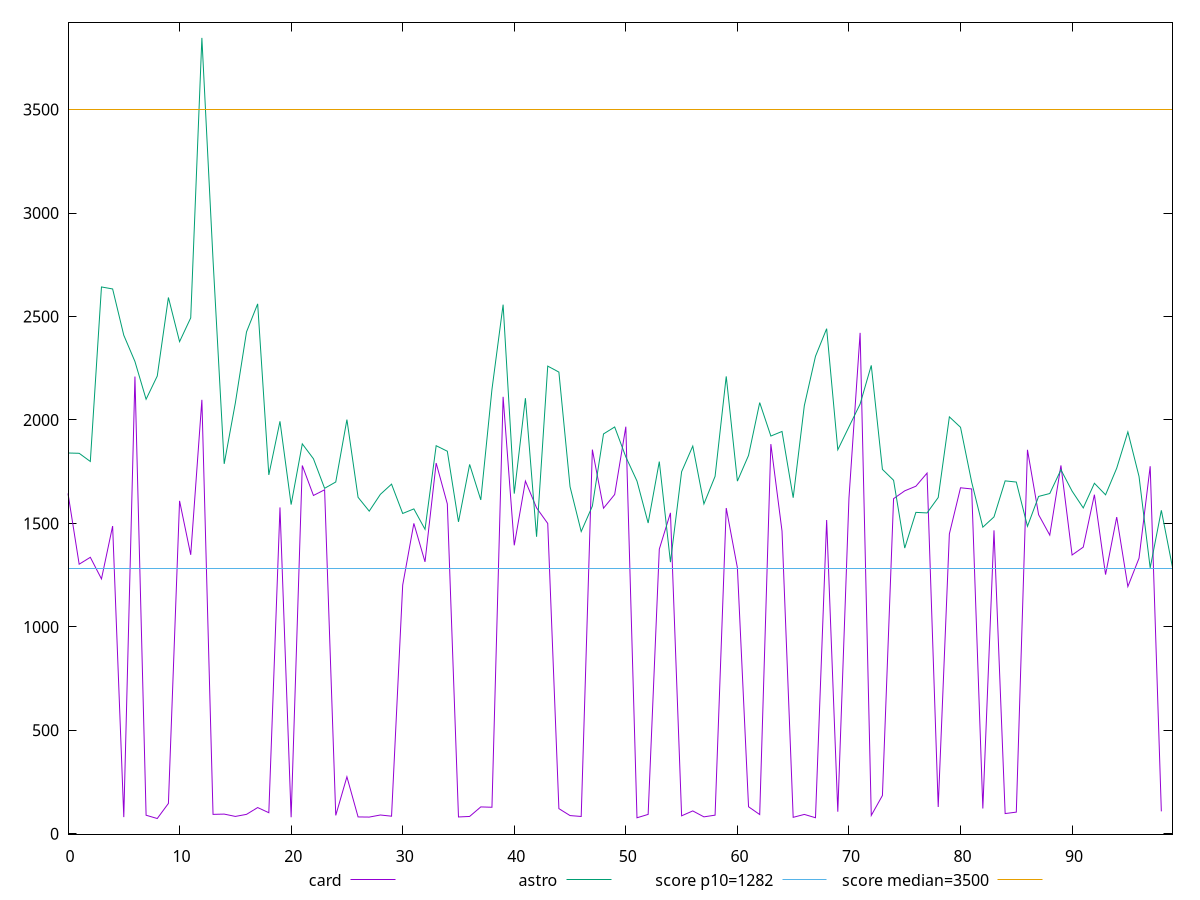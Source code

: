 reset

$card <<EOF
0 1644.7639999999988
1 1302.9159999999995
2 1336.2279999999994
3 1231.8799999999992
4 1487.232
5 80.53599999999997
6 2209.9199999999996
7 89.72800000000001
8 73.844
9 146.89199999999997
10 1608.9599999999991
11 1348.2199999999991
12 2097.1759999999995
13 93.876
14 95.208
15 83.98799999999997
16 93.91199999999998
17 126.832
18 101.904
19 1577.1839999999984
20 79.93999999999994
21 1779.8799999999994
22 1635.0479999999995
23 1662.5759999999996
24 88.98399999999995
25 275.4240000000002
26 81.56799999999996
27 80.764
28 90.868
29 85.10399999999996
30 1202.0519999999988
31 1500.1239999999998
32 1314.1639999999998
33 1791.6999999999985
34 1594.3159999999993
35 81.35199999999998
36 83.892
37 129.93200000000002
38 128.24400000000003
39 2111.739999999999
40 1394.183999999999
41 1704.6359999999988
42 1575.0719999999988
43 1499.8359999999989
44 121.56400000000001
45 88.07199999999999
46 83.74399999999999
47 1856.755999999999
48 1573.575999999999
49 1639.752
50 1967.3599999999988
51 77.42399999999998
52 93.75999999999996
53 1375.6399999999992
54 1551.0120000000004
55 86.86799999999998
56 110.58399999999997
57 81.87199999999999
58 90.09999999999997
59 1574.315999999999
60 1285.7399999999996
61 130.61599999999999
62 93.07999999999997
63 1883.3679999999993
64 1462.8839999999996
65 79.60799999999996
66 93.61199999999997
67 77.68799999999999
68 1516.3839999999989
69 106.56799999999998
70 1621.7999999999997
71 2420.9439999999986
72 88.77199999999996
73 185.1160000000001
74 1619.599999999999
75 1657.5079999999987
76 1679.7599999999984
77 1743.1279999999995
78 129.62400000000005
79 1449.1279999999995
80 1672.2199999999993
81 1666.5839999999992
82 122.24799999999998
83 1466.3959999999997
84 97.81199999999998
85 104.76400000000004
86 1855.7639999999997
87 1542.1119999999994
88 1443.4439999999986
89 1780.4319999999993
90 1347.4520000000002
91 1385.403999999999
92 1638.7679999999998
93 1252.5879999999988
94 1530.723999999999
95 1194.8559999999995
96 1331.9199999999994
97 1776.3799999999983
98 108.40800000000004
EOF

$astro <<EOF
0 1840.3359999999996
1 1838.879999999999
2 1799.3919999999996
3 2642.7519999999986
4 2633.100000000001
5 2409.3399999999997
6 2282.4239999999995
7 2100.076
8 2212.2799999999984
9 2591.9079999999985
10 2378.436
11 2493.4440000000013
12 3846.343999999999
13 2773.4199999999987
14 1787.8559999999998
15 2082.2959999999994
16 2425.3479999999986
17 2561.0879999999997
18 1734.319999999999
19 1993.4399999999996
20 1591.0519999999997
21 1884.4799999999987
22 1812.4319999999998
23 1669.6359999999993
24 1700.192
25 2001.695999999998
26 1626.2359999999994
27 1559.2799999999995
28 1640.4959999999992
29 1689.8399999999988
30 1548.0719999999997
31 1570.1519999999991
32 1471.5479999999993
33 1875.5359999999996
34 1848.8199999999993
35 1507.4519999999993
36 1785.123999999999
37 1613.5399999999995
38 2147.387999999999
39 2557.2799999999997
40 1643.9479999999996
41 2105.1319999999996
42 1435.415999999999
43 2260.2
44 2231.235999999999
45 1677.3839999999993
46 1460.7879999999996
47 1583.6760000000008
48 1932.4879999999991
49 1966.1199999999997
50 1821.5359999999985
51 1704.7759999999994
52 1501.8799999999992
53 1798.8359999999996
54 1312.9159999999988
55 1749.816
56 1873.6839999999997
57 1594.2160000000003
58 1727.6319999999998
59 2210.6519999999987
60 1704.3759999999984
61 1828.7879999999993
62 2083.847999999998
63 1922.2679999999991
64 1944.4559999999988
65 1624.0720000000001
66 2069.2920000000017
67 2307.736000000001
68 2441.111999999999
69 1856.0239999999994
70 1966.8559999999993
71 2077.0199999999995
72 2263.7879999999986
73 1761.1319999999998
74 1708.5319999999997
75 1380.9240000000002
76 1553.3800000000006
77 1550.732
78 1625.195999999999
79 2014.9279999999999
80 1964.5759999999989
81 1699.3919999999998
82 1481.7799999999993
83 1531.4880000000005
84 1705.6039999999994
85 1699.9159999999988
86 1485.976
87 1630.5079999999994
88 1644.5199999999993
89 1759.1480000000001
90 1656.1240000000005
91 1574.8600000000001
92 1694.0199999999995
93 1638.211999999999
94 1766.9359999999988
95 1942.247999999999
96 1727.0559999999987
97 1285.0279999999989
98 1563.2760000000007
99 1287.639999999999
EOF

set key outside below
set xrange [0:99]
set yrange [-1.6059999999999945:3921.793999999999]
set trange [-1.6059999999999945:3921.793999999999]
set terminal svg size 640, 520 enhanced background rgb 'white'
set output "reports/report_00027_2021-02-24T12-40-31.850Z/bootup-time/comparison/line/2_vs_3.svg"

plot $card title "card" with line, \
     $astro title "astro" with line, \
     1282 title "score p10=1282", \
     3500 title "score median=3500"

reset
